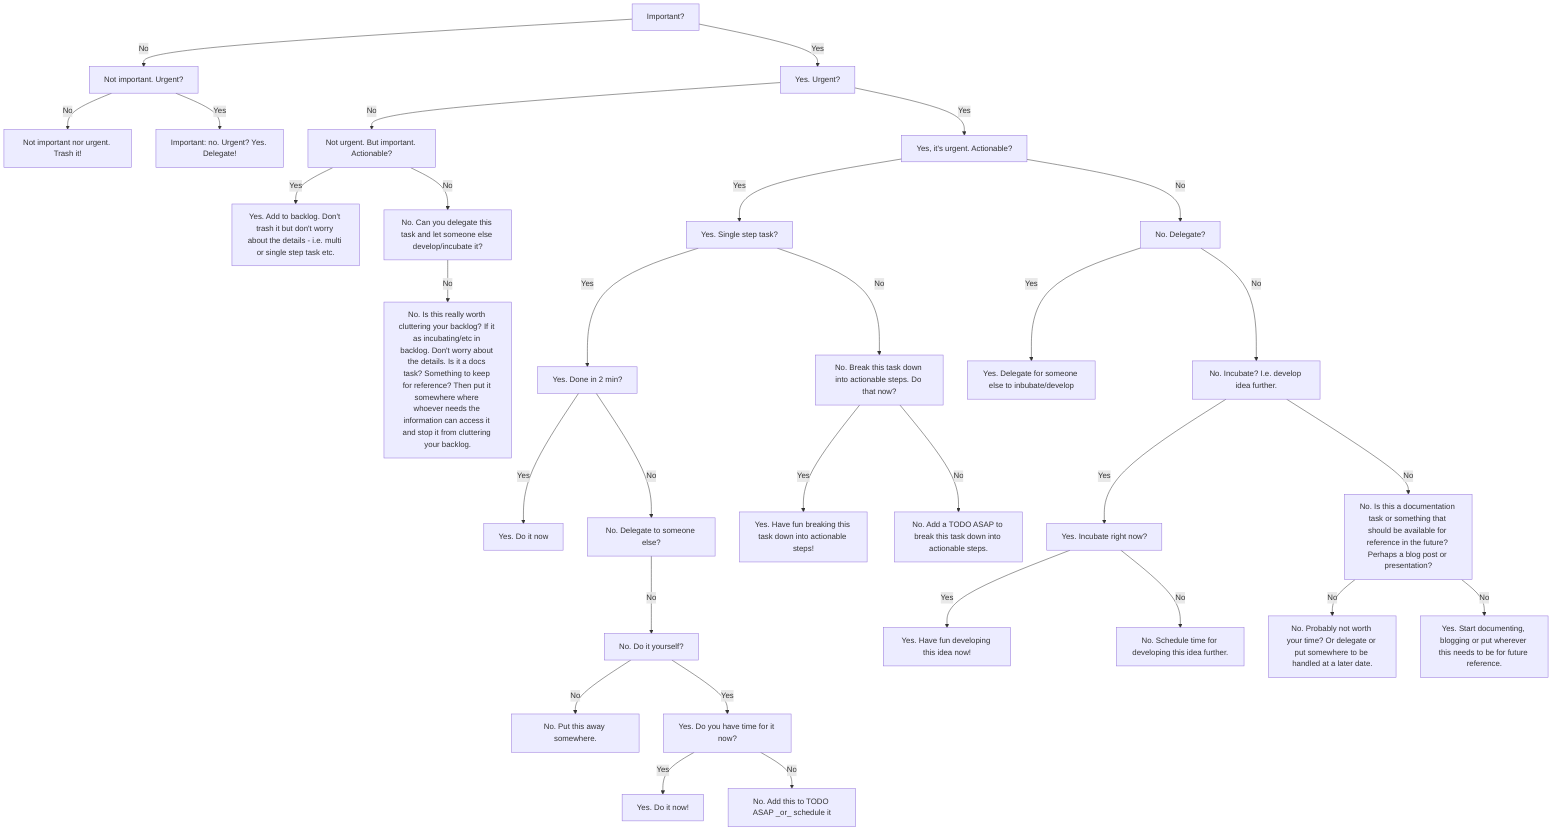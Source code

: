 graph TD
    Important[Important?]
    Important -->|No| ImportantNo[Not important. Urgent?]
    Important -->|Yes| ImportantYes[Yes. Urgent?]
    ImportantNo -->|No| ImportantNoUrgentNo[Not important nor urgent. Trash it!]
    ImportantNo -->|Yes| ImportantNoUrgentYes[Important: no. Urgent? Yes. Delegate!]
    ImportantYes -->|No| ImportantYesUrgentNo[Not urgent. But important. Actionable?]

    ImportantYesUrgentNo -->|Yes| ImportantYesUrgentNoActionableYes[Yes. Add to backlog. Don't trash it but don't worry about the details - i.e. multi or single step task etc.]
    ImportantYesUrgentNo -->|No| ImportantYesUrgentNoActionableNo[No. Can you delegate this task and let someone else develop/incubate it?]
    ImportantYesUrgentNoActionableNo -->|No| ImportantYesUrgentNoActionableNoDelegateNo[No. Is this really worth cluttering your backlog? If it as incubating/etc in backlog. Don't worry about the details. Is it a docs task? Something to keep for reference? Then put it somewhere where whoever needs the information can access it and stop it from cluttering your backlog.]

    ImportantYes -->|Yes| ImportantYesUrgentYes[Yes, it's urgent. Actionable?]
    ImportantYesUrgentYes -->|Yes| ImportantYesUrgentYesActionableYes[Yes. Single step task?]
    ImportantYesUrgentYes -->|No| ImportantYesUrgentYesActionableNo[No. Delegate?]
    ImportantYesUrgentYesActionableYes -->|Yes| ImportantYesUrgentYesActionableYesSingleStepTaskYes[Yes. Done in 2 min?]
    ImportantYesUrgentYesActionableYes -->|No| ImportantYesUrgentYesActionableYesSingleStepTaskNo[No. Break this task down into actionable steps. Do that now?]
    ImportantYesUrgentYesActionableYesSingleStepTaskYes -->|Yes| ImportantYesUrgentYesActionableYesSingleStepTaskYesDoneIn2Mins[Yes. Do it now]
    ImportantYesUrgentYesActionableYesSingleStepTaskYes -->|No| ImportantYesUrgentYesActionableYesSingleStepTaskYesNotDoneIn2Mins[No. Delegate to someone else?]
    ImportantYesUrgentYesActionableYesSingleStepTaskYesNotDoneIn2Mins -->|No| ImportantYesUrgentYesActionableYesSingleStepTaskYesNotDoneIn2MinsDelegateNo[No. Do it yourself?]
    ImportantYesUrgentYesActionableYesSingleStepTaskYesNotDoneIn2MinsDelegateNo -->|No| ImportantYesUrgentYesActionableYesSingleStepTaskYesNotDoneIn2MinsDelegateNoDoItYourselfNo[No. Put this away somewhere.]
    ImportantYesUrgentYesActionableYesSingleStepTaskYesNotDoneIn2MinsDelegateNo -->|Yes| ImportantYesUrgentYesActionableYesSingleStepTaskYesNotDoneIn2MinsDelegateNoDoItYourselfYes[Yes. Do you have time for it now?]
    ImportantYesUrgentYesActionableYesSingleStepTaskYesNotDoneIn2MinsDelegateNoDoItYourselfYes -->|Yes| ImportantYesUrgentYesActionableYesSingleStepTaskYesNotDoneIn2MinsDelegateNoDoItYourselfYesTimeForItNowYes[Yes. Do it now!]
    ImportantYesUrgentYesActionableYesSingleStepTaskYesNotDoneIn2MinsDelegateNoDoItYourselfYes -->|No| ImportantYesUrgentYesActionableYesSingleStepTaskYesNotDoneIn2MinsDelegateNoDoItYourselfYesTimeForItNowNo[No. Add this to TODO ASAP _or_ schedule it]

    ImportantYesUrgentYesActionableNo -->|Yes| ImportantYesUrgentYesActionableNoDelegateYes[Yes. Delegate for someone else to inbubate/develop]
    ImportantYesUrgentYesActionableNo -->|No| ImportantYesUrgentYesActionableNoDelegateNo[No. Incubate? I.e. develop idea further.]
    ImportantYesUrgentYesActionableNoDelegateNo -->|Yes| ImportantYesUrgentYesActionableNoDelegateNoIncubateYes[Yes. Incubate right now?]
    ImportantYesUrgentYesActionableNoDelegateNoIncubateYes -->|Yes| ImportantYesUrgentYesActionableNoDelegateNoIncubateYesRightNowYes[Yes. Have fun developing this idea now!]
    ImportantYesUrgentYesActionableNoDelegateNoIncubateYes -->|No| ImportantYesUrgentYesActionableNoDelegateNoIncubateYesRightNowNo[No. Schedule time for developing this idea further.]

    ImportantYesUrgentYesActionableNoDelegateNo -->|No| ImportantYesUrgentYesActionableNoDelegateNoIncubateNo[No. Is this a documentation task or something that should be available for reference in the future? Perhaps a blog post or presentation?]
    ImportantYesUrgentYesActionableNoDelegateNoIncubateNo -->|No| ImportantYesUrgentYesActionableNoDelegateNoIncubateNoForReferenceNo[No. Probably not worth your time? Or delegate or put somewhere to be handled at a later date.]
    ImportantYesUrgentYesActionableNoDelegateNoIncubateNo -->|No| ImportantYesUrgentYesActionableNoDelegateNoIncubateNoForReferenceYes[Yes. Start documenting, blogging or put wherever this needs to be for future reference.]

    ImportantYesUrgentYesActionableYesSingleStepTaskNo -->|Yes| ImportantYesUrgentYesActionableYesSingleStepTaskNoIncubateNowYes[Yes. Have fun breaking this task down into actionable steps!]
    ImportantYesUrgentYesActionableYesSingleStepTaskNo -->|No| ImportantYesUrgentYesActionableYesSingleStepTaskNoIncubateNowNo[No. Add a TODO ASAP to break this task down into actionable steps.]